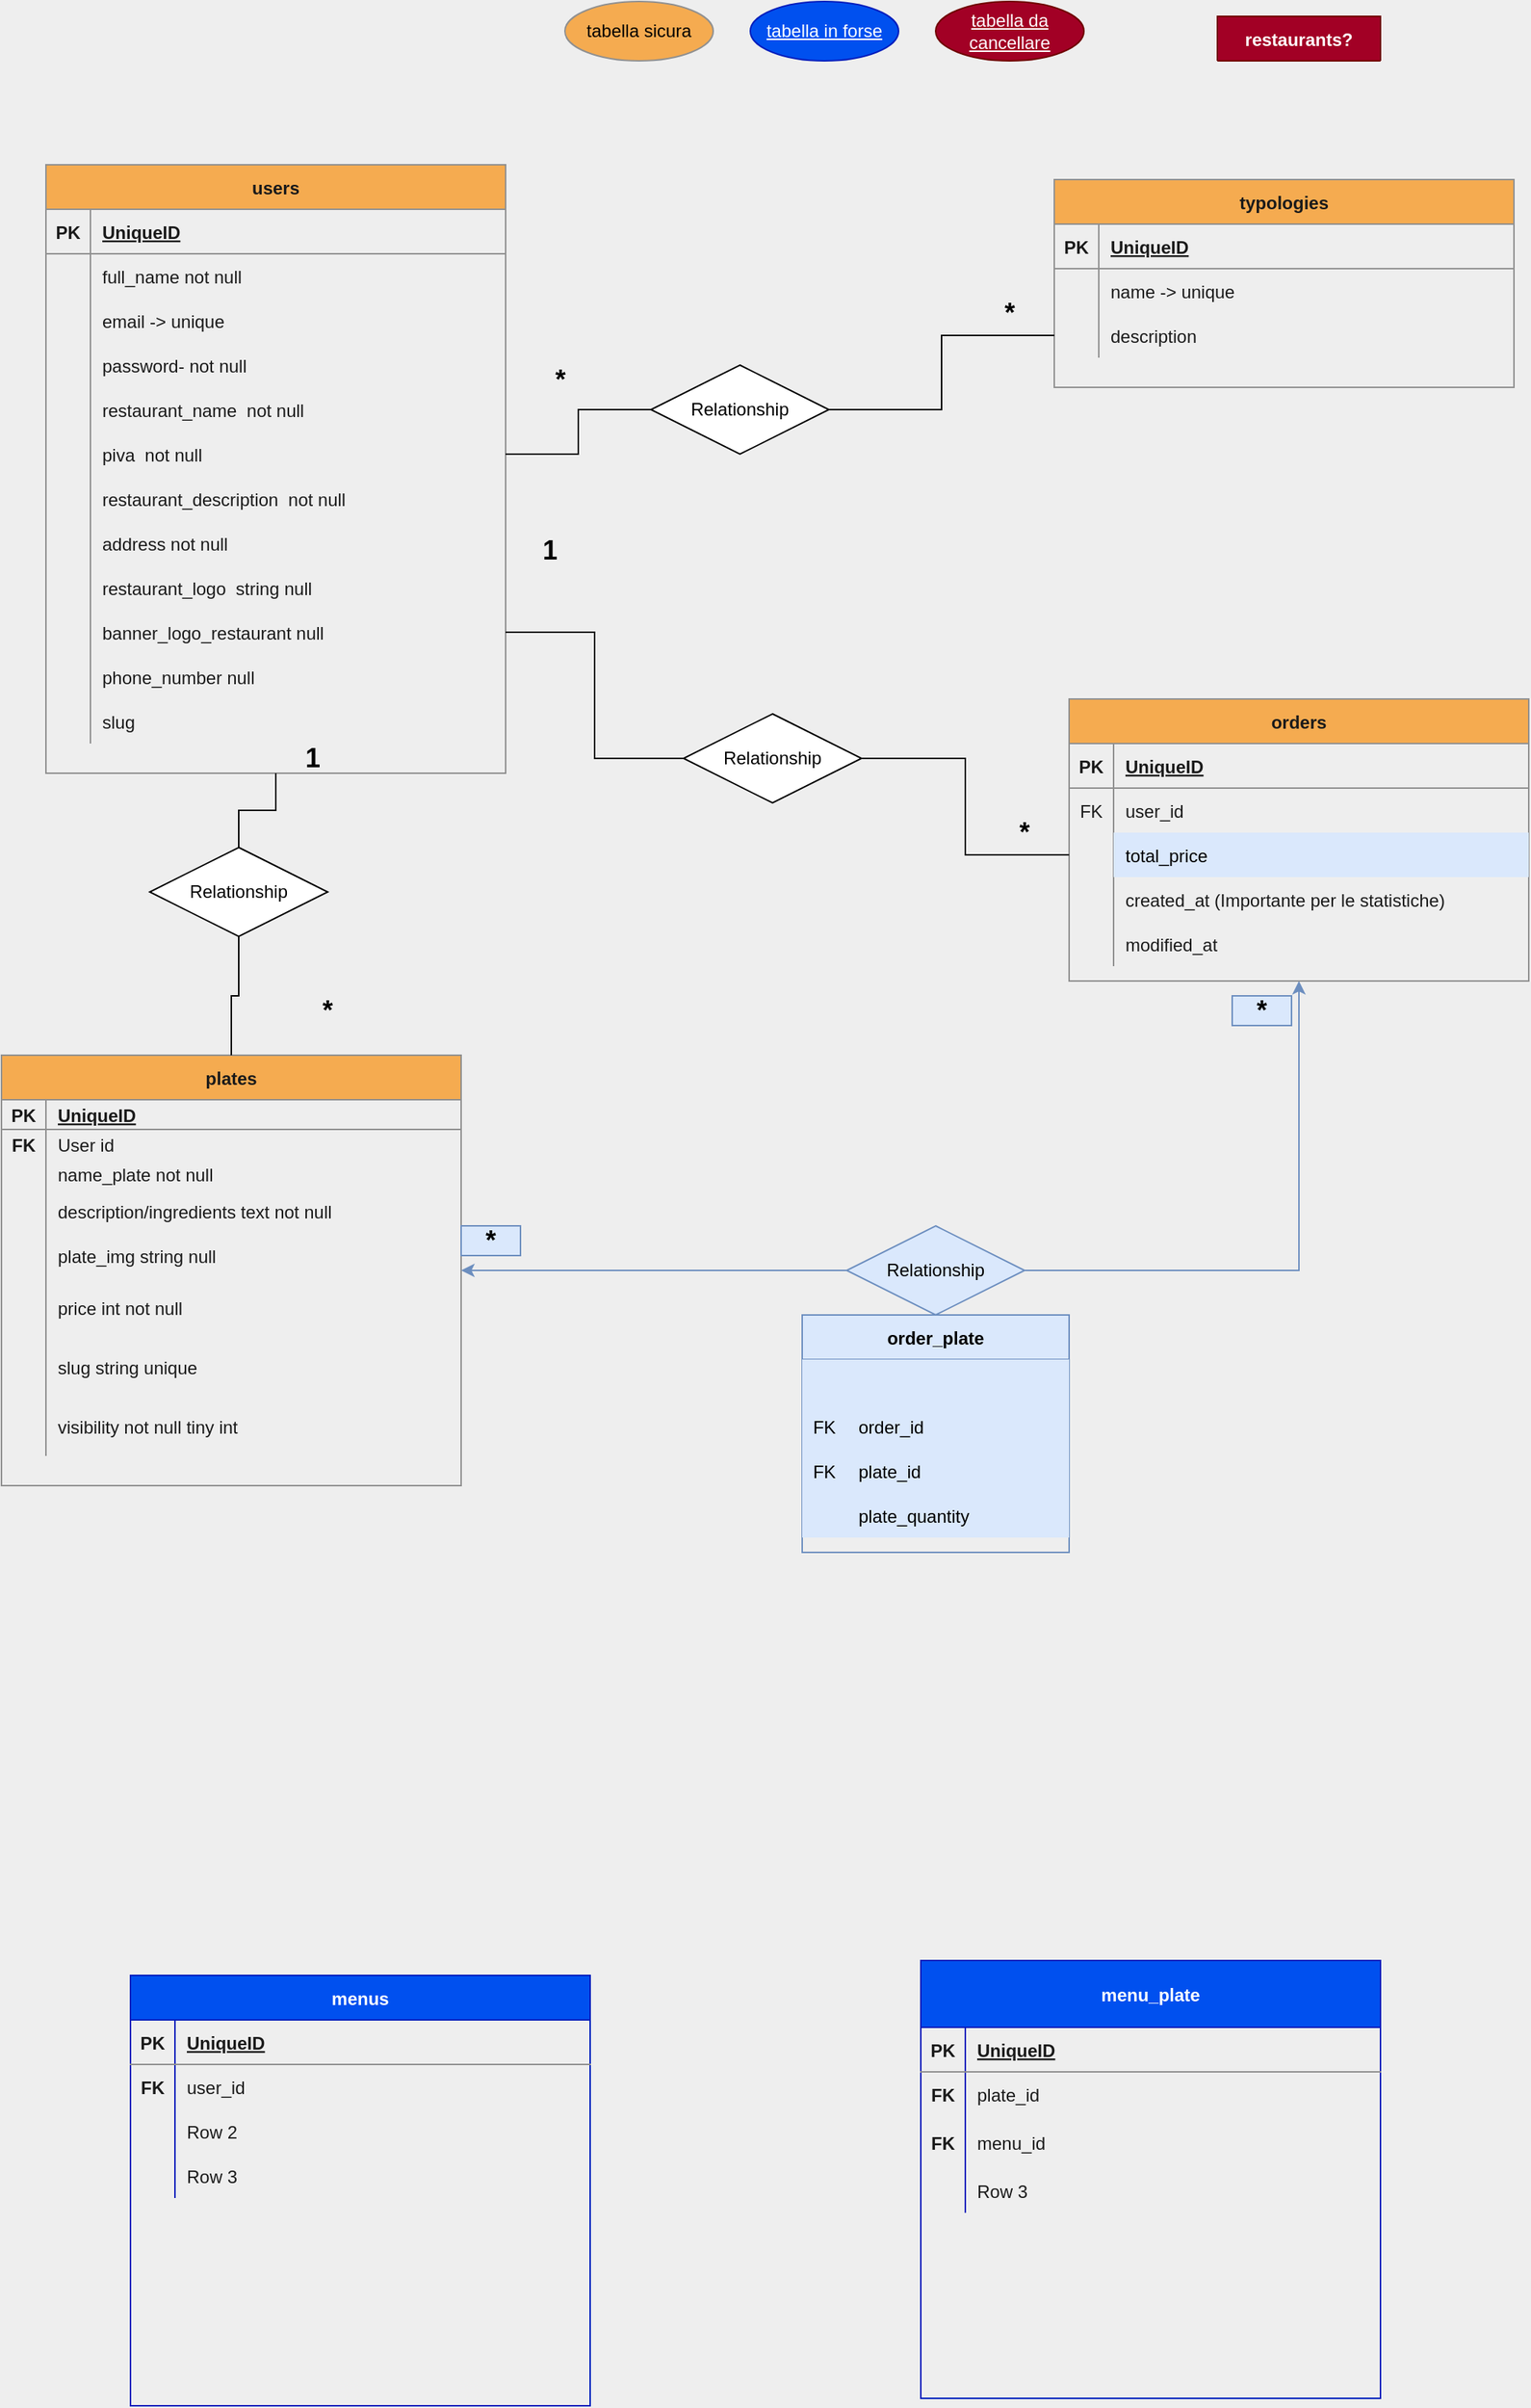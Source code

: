 <mxfile version="14.4.3" type="device"><diagram id="ezI7jlvs6_mZm06SrPmh" name="Page-1"><mxGraphModel dx="1641" dy="1847" grid="1" gridSize="10" guides="1" tooltips="1" connect="1" arrows="1" fold="1" page="1" pageScale="1" pageWidth="827" pageHeight="1169" background="#EEEEEE" math="0" shadow="0"><root><mxCell id="0"/><mxCell id="1" parent="0"/><mxCell id="2" value="users" style="shape=table;startSize=30;container=1;collapsible=1;childLayout=tableLayout;fixedRows=1;rowLines=0;fontStyle=1;align=center;resizeLast=1;fillColor=#F5AB50;strokeColor=#909090;fontColor=#1A1A1A;" parent="1" vertex="1"><mxGeometry x="-470" y="-360" width="310" height="410" as="geometry"/></mxCell><mxCell id="3" value="" style="shape=partialRectangle;collapsible=0;dropTarget=0;pointerEvents=0;fillColor=none;top=0;left=0;bottom=1;right=0;points=[[0,0.5],[1,0.5]];portConstraint=eastwest;strokeColor=#909090;fontColor=#1A1A1A;" parent="2" vertex="1"><mxGeometry y="30" width="310" height="30" as="geometry"/></mxCell><mxCell id="4" value="PK" style="shape=partialRectangle;connectable=0;fillColor=none;top=0;left=0;bottom=0;right=0;fontStyle=1;overflow=hidden;strokeColor=#909090;fontColor=#1A1A1A;" parent="3" vertex="1"><mxGeometry width="30" height="30" as="geometry"/></mxCell><mxCell id="5" value="UniqueID" style="shape=partialRectangle;connectable=0;fillColor=none;top=0;left=0;bottom=0;right=0;align=left;spacingLeft=6;fontStyle=5;overflow=hidden;strokeColor=#909090;fontColor=#1A1A1A;" parent="3" vertex="1"><mxGeometry x="30" width="280" height="30" as="geometry"/></mxCell><mxCell id="132" value="" style="shape=partialRectangle;collapsible=0;dropTarget=0;pointerEvents=0;fillColor=none;top=0;left=0;bottom=0;right=0;points=[[0,0.5],[1,0.5]];portConstraint=eastwest;strokeColor=#909090;fontColor=#1A1A1A;" parent="2" vertex="1"><mxGeometry y="60" width="310" height="30" as="geometry"/></mxCell><mxCell id="133" value="" style="shape=partialRectangle;connectable=0;fillColor=none;top=0;left=0;bottom=0;right=0;editable=1;overflow=hidden;strokeColor=#909090;fontColor=#1A1A1A;" parent="132" vertex="1"><mxGeometry width="30" height="30" as="geometry"/></mxCell><mxCell id="134" value="full_name not null" style="shape=partialRectangle;connectable=0;fillColor=none;top=0;left=0;bottom=0;right=0;align=left;spacingLeft=6;overflow=hidden;strokeColor=#909090;fontColor=#1A1A1A;" parent="132" vertex="1"><mxGeometry x="30" width="280" height="30" as="geometry"/></mxCell><mxCell id="129" value="" style="shape=partialRectangle;collapsible=0;dropTarget=0;pointerEvents=0;fillColor=none;top=0;left=0;bottom=0;right=0;points=[[0,0.5],[1,0.5]];portConstraint=eastwest;strokeColor=#909090;fontColor=#1A1A1A;" parent="2" vertex="1"><mxGeometry y="90" width="310" height="30" as="geometry"/></mxCell><mxCell id="130" value="" style="shape=partialRectangle;connectable=0;fillColor=none;top=0;left=0;bottom=0;right=0;editable=1;overflow=hidden;strokeColor=#909090;fontColor=#1A1A1A;" parent="129" vertex="1"><mxGeometry width="30" height="30" as="geometry"/></mxCell><mxCell id="131" value="email -&gt; unique" style="shape=partialRectangle;connectable=0;fillColor=none;top=0;left=0;bottom=0;right=0;align=left;spacingLeft=6;overflow=hidden;strokeColor=#909090;fontColor=#1A1A1A;" parent="129" vertex="1"><mxGeometry x="30" width="280" height="30" as="geometry"/></mxCell><mxCell id="6" value="" style="shape=partialRectangle;collapsible=0;dropTarget=0;pointerEvents=0;fillColor=none;top=0;left=0;bottom=0;right=0;points=[[0,0.5],[1,0.5]];portConstraint=eastwest;strokeColor=#909090;fontColor=#1A1A1A;" parent="2" vertex="1"><mxGeometry y="120" width="310" height="30" as="geometry"/></mxCell><mxCell id="7" value="" style="shape=partialRectangle;connectable=0;fillColor=none;top=0;left=0;bottom=0;right=0;editable=1;overflow=hidden;strokeColor=#909090;fontColor=#1A1A1A;" parent="6" vertex="1"><mxGeometry width="30" height="30" as="geometry"/></mxCell><mxCell id="8" value="password- not null" style="shape=partialRectangle;connectable=0;fillColor=none;top=0;left=0;bottom=0;right=0;align=left;spacingLeft=6;overflow=hidden;strokeColor=#909090;fontColor=#1A1A1A;" parent="6" vertex="1"><mxGeometry x="30" width="280" height="30" as="geometry"/></mxCell><mxCell id="197" value="" style="shape=partialRectangle;collapsible=0;dropTarget=0;pointerEvents=0;fillColor=none;top=0;left=0;bottom=0;right=0;points=[[0,0.5],[1,0.5]];portConstraint=eastwest;strokeColor=#909090;fontColor=#1A1A1A;" parent="2" vertex="1"><mxGeometry y="150" width="310" height="30" as="geometry"/></mxCell><mxCell id="198" value="" style="shape=partialRectangle;connectable=0;fillColor=none;top=0;left=0;bottom=0;right=0;editable=1;overflow=hidden;strokeColor=#909090;fontColor=#1A1A1A;" parent="197" vertex="1"><mxGeometry width="30" height="30" as="geometry"/></mxCell><mxCell id="199" value="restaurant_name  not null" style="shape=partialRectangle;connectable=0;fillColor=none;top=0;left=0;bottom=0;right=0;align=left;spacingLeft=6;overflow=hidden;strokeColor=#909090;fontColor=#1A1A1A;" parent="197" vertex="1"><mxGeometry x="30" width="280" height="30" as="geometry"/></mxCell><mxCell id="9" value="" style="shape=partialRectangle;collapsible=0;dropTarget=0;pointerEvents=0;fillColor=none;top=0;left=0;bottom=0;right=0;points=[[0,0.5],[1,0.5]];portConstraint=eastwest;strokeColor=#909090;fontColor=#1A1A1A;" parent="2" vertex="1"><mxGeometry y="180" width="310" height="30" as="geometry"/></mxCell><mxCell id="10" value="" style="shape=partialRectangle;connectable=0;fillColor=none;top=0;left=0;bottom=0;right=0;editable=1;overflow=hidden;strokeColor=#909090;fontColor=#1A1A1A;" parent="9" vertex="1"><mxGeometry width="30" height="30" as="geometry"/></mxCell><mxCell id="11" value="piva  not null" style="shape=partialRectangle;connectable=0;fillColor=none;top=0;left=0;bottom=0;right=0;align=left;spacingLeft=6;overflow=hidden;strokeColor=#909090;fontColor=#1A1A1A;" parent="9" vertex="1"><mxGeometry x="30" width="280" height="30" as="geometry"/></mxCell><mxCell id="171" value="" style="shape=partialRectangle;collapsible=0;dropTarget=0;pointerEvents=0;fillColor=none;top=0;left=0;bottom=0;right=0;points=[[0,0.5],[1,0.5]];portConstraint=eastwest;strokeColor=#909090;fontColor=#1A1A1A;" parent="2" vertex="1"><mxGeometry y="210" width="310" height="30" as="geometry"/></mxCell><mxCell id="172" value="" style="shape=partialRectangle;connectable=0;fillColor=none;top=0;left=0;bottom=0;right=0;editable=1;overflow=hidden;strokeColor=#909090;fontColor=#1A1A1A;" parent="171" vertex="1"><mxGeometry width="30" height="30" as="geometry"/></mxCell><mxCell id="173" value="restaurant_description  not null" style="shape=partialRectangle;connectable=0;fillColor=none;top=0;left=0;bottom=0;right=0;align=left;spacingLeft=6;overflow=hidden;strokeColor=#909090;fontColor=#1A1A1A;" parent="171" vertex="1"><mxGeometry x="30" width="280" height="30" as="geometry"/></mxCell><mxCell id="138" value="" style="shape=partialRectangle;collapsible=0;dropTarget=0;pointerEvents=0;fillColor=none;top=0;left=0;bottom=0;right=0;points=[[0,0.5],[1,0.5]];portConstraint=eastwest;strokeColor=#909090;fontColor=#1A1A1A;" parent="2" vertex="1"><mxGeometry y="240" width="310" height="30" as="geometry"/></mxCell><mxCell id="139" value="" style="shape=partialRectangle;connectable=0;fillColor=none;top=0;left=0;bottom=0;right=0;editable=1;overflow=hidden;strokeColor=#909090;fontColor=#1A1A1A;" parent="138" vertex="1"><mxGeometry width="30" height="30" as="geometry"/></mxCell><mxCell id="140" value="address not null" style="shape=partialRectangle;connectable=0;fillColor=none;top=0;left=0;bottom=0;right=0;align=left;spacingLeft=6;overflow=hidden;strokeColor=#909090;fontColor=#1A1A1A;" parent="138" vertex="1"><mxGeometry x="30" width="280" height="30" as="geometry"/></mxCell><mxCell id="165" value="" style="shape=partialRectangle;collapsible=0;dropTarget=0;pointerEvents=0;fillColor=none;top=0;left=0;bottom=0;right=0;points=[[0,0.5],[1,0.5]];portConstraint=eastwest;strokeColor=#909090;fontColor=#1A1A1A;" parent="2" vertex="1"><mxGeometry y="270" width="310" height="30" as="geometry"/></mxCell><mxCell id="166" value="" style="shape=partialRectangle;connectable=0;fillColor=none;top=0;left=0;bottom=0;right=0;editable=1;overflow=hidden;strokeColor=#909090;fontColor=#1A1A1A;" parent="165" vertex="1"><mxGeometry width="30" height="30" as="geometry"/></mxCell><mxCell id="167" value="restaurant_logo  string null" style="shape=partialRectangle;connectable=0;fillColor=none;top=0;left=0;bottom=0;right=0;align=left;spacingLeft=6;overflow=hidden;strokeColor=#909090;fontColor=#1A1A1A;" parent="165" vertex="1"><mxGeometry x="30" width="280" height="30" as="geometry"/></mxCell><mxCell id="168" value="" style="shape=partialRectangle;collapsible=0;dropTarget=0;pointerEvents=0;fillColor=none;top=0;left=0;bottom=0;right=0;points=[[0,0.5],[1,0.5]];portConstraint=eastwest;strokeColor=#909090;fontColor=#1A1A1A;" parent="2" vertex="1"><mxGeometry y="300" width="310" height="30" as="geometry"/></mxCell><mxCell id="169" value="" style="shape=partialRectangle;connectable=0;fillColor=none;top=0;left=0;bottom=0;right=0;editable=1;overflow=hidden;strokeColor=#909090;fontColor=#1A1A1A;" parent="168" vertex="1"><mxGeometry width="30" height="30" as="geometry"/></mxCell><mxCell id="170" value="banner_logo_restaurant null" style="shape=partialRectangle;connectable=0;fillColor=none;top=0;left=0;bottom=0;right=0;align=left;spacingLeft=6;overflow=hidden;strokeColor=#909090;fontColor=#1A1A1A;" parent="168" vertex="1"><mxGeometry x="30" width="280" height="30" as="geometry"/></mxCell><mxCell id="178" value="" style="shape=partialRectangle;collapsible=0;dropTarget=0;pointerEvents=0;fillColor=none;top=0;left=0;bottom=0;right=0;points=[[0,0.5],[1,0.5]];portConstraint=eastwest;strokeColor=#909090;fontColor=#1A1A1A;" parent="2" vertex="1"><mxGeometry y="330" width="310" height="30" as="geometry"/></mxCell><mxCell id="179" value="" style="shape=partialRectangle;connectable=0;fillColor=none;top=0;left=0;bottom=0;right=0;editable=1;overflow=hidden;strokeColor=#909090;fontColor=#1A1A1A;" parent="178" vertex="1"><mxGeometry width="30" height="30" as="geometry"/></mxCell><mxCell id="180" value="phone_number null" style="shape=partialRectangle;connectable=0;fillColor=none;top=0;left=0;bottom=0;right=0;align=left;spacingLeft=6;overflow=hidden;strokeColor=#909090;fontColor=#1A1A1A;" parent="178" vertex="1"><mxGeometry x="30" width="280" height="30" as="geometry"/></mxCell><mxCell id="12" value="" style="shape=partialRectangle;collapsible=0;dropTarget=0;pointerEvents=0;fillColor=none;top=0;left=0;bottom=0;right=0;points=[[0,0.5],[1,0.5]];portConstraint=eastwest;strokeColor=#909090;fontColor=#1A1A1A;" parent="2" vertex="1"><mxGeometry y="360" width="310" height="30" as="geometry"/></mxCell><mxCell id="13" value="" style="shape=partialRectangle;connectable=0;fillColor=none;top=0;left=0;bottom=0;right=0;editable=1;overflow=hidden;strokeColor=#909090;fontColor=#1A1A1A;" parent="12" vertex="1"><mxGeometry width="30" height="30" as="geometry"/></mxCell><mxCell id="14" value="slug" style="shape=partialRectangle;connectable=0;fillColor=none;top=0;left=0;bottom=0;right=0;align=left;spacingLeft=6;overflow=hidden;strokeColor=#909090;fontColor=#1A1A1A;" parent="12" vertex="1"><mxGeometry x="30" width="280" height="30" as="geometry"/></mxCell><mxCell id="28" value="restaurants?" style="shape=table;startSize=30;container=1;collapsible=1;childLayout=tableLayout;fixedRows=1;rowLines=0;fontStyle=1;align=center;resizeLast=1;fillColor=#a20025;strokeColor=#6F0000;fontColor=#ffffff;" parent="1" vertex="1" collapsed="1"><mxGeometry x="320" y="-460" width="110" height="30" as="geometry"><mxRectangle x="240" y="-290" width="320" height="310" as="alternateBounds"/></mxGeometry></mxCell><mxCell id="29" value="" style="shape=partialRectangle;collapsible=0;dropTarget=0;pointerEvents=0;fillColor=none;top=0;left=0;bottom=1;right=0;points=[[0,0.5],[1,0.5]];portConstraint=eastwest;strokeColor=#909090;fontColor=#1A1A1A;" parent="28" vertex="1"><mxGeometry y="30" width="320" height="30" as="geometry"/></mxCell><mxCell id="30" value="PK" style="shape=partialRectangle;connectable=0;fillColor=none;top=0;left=0;bottom=0;right=0;fontStyle=1;overflow=hidden;strokeColor=#909090;fontColor=#1A1A1A;" parent="29" vertex="1"><mxGeometry width="30" height="30" as="geometry"/></mxCell><mxCell id="31" value="UniqueID" style="shape=partialRectangle;connectable=0;fillColor=none;top=0;left=0;bottom=0;right=0;align=left;spacingLeft=6;fontStyle=5;overflow=hidden;strokeColor=#909090;fontColor=#1A1A1A;" parent="29" vertex="1"><mxGeometry x="30" width="290" height="30" as="geometry"/></mxCell><mxCell id="32" value="" style="shape=partialRectangle;collapsible=0;dropTarget=0;pointerEvents=0;fillColor=none;top=0;left=0;bottom=0;right=0;points=[[0,0.5],[1,0.5]];portConstraint=eastwest;strokeColor=#909090;fontColor=#1A1A1A;" parent="28" vertex="1"><mxGeometry y="60" width="320" height="30" as="geometry"/></mxCell><mxCell id="33" value="" style="shape=partialRectangle;connectable=0;fillColor=none;top=0;left=0;bottom=0;right=0;editable=1;overflow=hidden;strokeColor=#909090;fontColor=#1A1A1A;" parent="32" vertex="1"><mxGeometry width="30" height="30" as="geometry"/></mxCell><mxCell id="34" value="Row 1" style="shape=partialRectangle;connectable=0;fillColor=none;top=0;left=0;bottom=0;right=0;align=left;spacingLeft=6;overflow=hidden;strokeColor=#909090;fontColor=#1A1A1A;" parent="32" vertex="1"><mxGeometry x="30" width="290" height="30" as="geometry"/></mxCell><mxCell id="35" value="" style="shape=partialRectangle;collapsible=0;dropTarget=0;pointerEvents=0;fillColor=none;top=0;left=0;bottom=0;right=0;points=[[0,0.5],[1,0.5]];portConstraint=eastwest;strokeColor=#909090;fontColor=#1A1A1A;" parent="28" vertex="1"><mxGeometry y="90" width="320" height="30" as="geometry"/></mxCell><mxCell id="36" value="" style="shape=partialRectangle;connectable=0;fillColor=none;top=0;left=0;bottom=0;right=0;editable=1;overflow=hidden;strokeColor=#909090;fontColor=#1A1A1A;" parent="35" vertex="1"><mxGeometry width="30" height="30" as="geometry"/></mxCell><mxCell id="37" value="Row 2" style="shape=partialRectangle;connectable=0;fillColor=none;top=0;left=0;bottom=0;right=0;align=left;spacingLeft=6;overflow=hidden;strokeColor=#909090;fontColor=#1A1A1A;" parent="35" vertex="1"><mxGeometry x="30" width="290" height="30" as="geometry"/></mxCell><mxCell id="38" value="" style="shape=partialRectangle;collapsible=0;dropTarget=0;pointerEvents=0;fillColor=none;top=0;left=0;bottom=0;right=0;points=[[0,0.5],[1,0.5]];portConstraint=eastwest;strokeColor=#909090;fontColor=#1A1A1A;" parent="28" vertex="1"><mxGeometry y="120" width="320" height="30" as="geometry"/></mxCell><mxCell id="39" value="" style="shape=partialRectangle;connectable=0;fillColor=none;top=0;left=0;bottom=0;right=0;editable=1;overflow=hidden;strokeColor=#909090;fontColor=#1A1A1A;" parent="38" vertex="1"><mxGeometry width="30" height="30" as="geometry"/></mxCell><mxCell id="40" value="Row 3" style="shape=partialRectangle;connectable=0;fillColor=none;top=0;left=0;bottom=0;right=0;align=left;spacingLeft=6;overflow=hidden;strokeColor=#909090;fontColor=#1A1A1A;" parent="38" vertex="1"><mxGeometry x="30" width="290" height="30" as="geometry"/></mxCell><mxCell id="54" value="typologies" style="shape=table;startSize=30;container=1;collapsible=1;childLayout=tableLayout;fixedRows=1;rowLines=0;fontStyle=1;align=center;resizeLast=1;fillColor=#F5AB50;strokeColor=#909090;fontColor=#1A1A1A;" parent="1" vertex="1"><mxGeometry x="210" y="-350" width="310" height="140" as="geometry"/></mxCell><mxCell id="55" value="" style="shape=partialRectangle;collapsible=0;dropTarget=0;pointerEvents=0;fillColor=none;top=0;left=0;bottom=1;right=0;points=[[0,0.5],[1,0.5]];portConstraint=eastwest;strokeColor=#909090;fontColor=#1A1A1A;" parent="54" vertex="1"><mxGeometry y="30" width="310" height="30" as="geometry"/></mxCell><mxCell id="56" value="PK" style="shape=partialRectangle;connectable=0;fillColor=none;top=0;left=0;bottom=0;right=0;fontStyle=1;overflow=hidden;strokeColor=#909090;fontColor=#1A1A1A;" parent="55" vertex="1"><mxGeometry width="30" height="30" as="geometry"/></mxCell><mxCell id="57" value="UniqueID" style="shape=partialRectangle;connectable=0;fillColor=none;top=0;left=0;bottom=0;right=0;align=left;spacingLeft=6;fontStyle=5;overflow=hidden;strokeColor=#909090;fontColor=#1A1A1A;" parent="55" vertex="1"><mxGeometry x="30" width="280" height="30" as="geometry"/></mxCell><mxCell id="61" value="" style="shape=partialRectangle;collapsible=0;dropTarget=0;pointerEvents=0;fillColor=none;top=0;left=0;bottom=0;right=0;points=[[0,0.5],[1,0.5]];portConstraint=eastwest;strokeColor=#909090;fontColor=#1A1A1A;" parent="54" vertex="1"><mxGeometry y="60" width="310" height="30" as="geometry"/></mxCell><mxCell id="62" value="" style="shape=partialRectangle;connectable=0;fillColor=none;top=0;left=0;bottom=0;right=0;editable=1;overflow=hidden;strokeColor=#909090;fontColor=#1A1A1A;" parent="61" vertex="1"><mxGeometry width="30" height="30" as="geometry"/></mxCell><mxCell id="63" value="name -&gt; unique" style="shape=partialRectangle;connectable=0;fillColor=none;top=0;left=0;bottom=0;right=0;align=left;spacingLeft=6;overflow=hidden;strokeColor=#909090;fontColor=#1A1A1A;" parent="61" vertex="1"><mxGeometry x="30" width="280" height="30" as="geometry"/></mxCell><mxCell id="64" value="" style="shape=partialRectangle;collapsible=0;dropTarget=0;pointerEvents=0;fillColor=none;top=0;left=0;bottom=0;right=0;points=[[0,0.5],[1,0.5]];portConstraint=eastwest;strokeColor=#909090;fontColor=#1A1A1A;" parent="54" vertex="1"><mxGeometry y="90" width="310" height="30" as="geometry"/></mxCell><mxCell id="65" value="" style="shape=partialRectangle;connectable=0;fillColor=none;top=0;left=0;bottom=0;right=0;editable=1;overflow=hidden;strokeColor=#909090;fontColor=#1A1A1A;" parent="64" vertex="1"><mxGeometry width="30" height="30" as="geometry"/></mxCell><mxCell id="66" value="description" style="shape=partialRectangle;connectable=0;fillColor=none;top=0;left=0;bottom=0;right=0;align=left;spacingLeft=6;overflow=hidden;strokeColor=#909090;fontColor=#1A1A1A;" parent="64" vertex="1"><mxGeometry x="30" width="280" height="30" as="geometry"/></mxCell><mxCell id="68" value="menus" style="shape=table;startSize=30;container=1;collapsible=1;childLayout=tableLayout;fixedRows=1;rowLines=0;fontStyle=1;align=center;resizeLast=1;fillColor=#0050ef;strokeColor=#001DBC;fontColor=#ffffff;" parent="1" vertex="1"><mxGeometry x="-413" y="860" width="310" height="290" as="geometry"><mxRectangle x="10" y="140" width="70" height="30" as="alternateBounds"/></mxGeometry></mxCell><mxCell id="69" value="" style="shape=partialRectangle;collapsible=0;dropTarget=0;pointerEvents=0;fillColor=none;top=0;left=0;bottom=1;right=0;points=[[0,0.5],[1,0.5]];portConstraint=eastwest;strokeColor=#909090;fontColor=#1A1A1A;" parent="68" vertex="1"><mxGeometry y="30" width="310" height="30" as="geometry"/></mxCell><mxCell id="70" value="PK" style="shape=partialRectangle;connectable=0;fillColor=none;top=0;left=0;bottom=0;right=0;fontStyle=1;overflow=hidden;strokeColor=#909090;fontColor=#1A1A1A;" parent="69" vertex="1"><mxGeometry width="30" height="30" as="geometry"/></mxCell><mxCell id="71" value="UniqueID" style="shape=partialRectangle;connectable=0;fillColor=none;top=0;left=0;bottom=0;right=0;align=left;spacingLeft=6;fontStyle=5;overflow=hidden;strokeColor=#909090;fontColor=#1A1A1A;" parent="69" vertex="1"><mxGeometry x="30" width="280" height="30" as="geometry"/></mxCell><mxCell id="72" value="" style="shape=partialRectangle;collapsible=0;dropTarget=0;pointerEvents=0;fillColor=none;top=0;left=0;bottom=0;right=0;points=[[0,0.5],[1,0.5]];portConstraint=eastwest;strokeColor=#909090;fontColor=#1A1A1A;" parent="68" vertex="1"><mxGeometry y="60" width="310" height="30" as="geometry"/></mxCell><mxCell id="73" value="FK" style="shape=partialRectangle;connectable=0;fillColor=none;top=0;left=0;bottom=0;right=0;editable=1;overflow=hidden;strokeColor=#909090;fontColor=#1A1A1A;fontStyle=1" parent="72" vertex="1"><mxGeometry width="30" height="30" as="geometry"/></mxCell><mxCell id="74" value="user_id" style="shape=partialRectangle;connectable=0;fillColor=none;top=0;left=0;bottom=0;right=0;align=left;spacingLeft=6;overflow=hidden;strokeColor=#909090;fontColor=#1A1A1A;" parent="72" vertex="1"><mxGeometry x="30" width="280" height="30" as="geometry"/></mxCell><mxCell id="75" value="" style="shape=partialRectangle;collapsible=0;dropTarget=0;pointerEvents=0;fillColor=none;top=0;left=0;bottom=0;right=0;points=[[0,0.5],[1,0.5]];portConstraint=eastwest;strokeColor=#909090;fontColor=#1A1A1A;" parent="68" vertex="1"><mxGeometry y="90" width="310" height="30" as="geometry"/></mxCell><mxCell id="76" value="" style="shape=partialRectangle;connectable=0;fillColor=none;top=0;left=0;bottom=0;right=0;editable=1;overflow=hidden;strokeColor=#909090;fontColor=#1A1A1A;" parent="75" vertex="1"><mxGeometry width="30" height="30" as="geometry"/></mxCell><mxCell id="77" value="Row 2" style="shape=partialRectangle;connectable=0;fillColor=none;top=0;left=0;bottom=0;right=0;align=left;spacingLeft=6;overflow=hidden;strokeColor=#909090;fontColor=#1A1A1A;" parent="75" vertex="1"><mxGeometry x="30" width="280" height="30" as="geometry"/></mxCell><mxCell id="78" value="" style="shape=partialRectangle;collapsible=0;dropTarget=0;pointerEvents=0;fillColor=none;top=0;left=0;bottom=0;right=0;points=[[0,0.5],[1,0.5]];portConstraint=eastwest;strokeColor=#909090;fontColor=#1A1A1A;" parent="68" vertex="1"><mxGeometry y="120" width="310" height="30" as="geometry"/></mxCell><mxCell id="79" value="" style="shape=partialRectangle;connectable=0;fillColor=none;top=0;left=0;bottom=0;right=0;editable=1;overflow=hidden;strokeColor=#909090;fontColor=#1A1A1A;" parent="78" vertex="1"><mxGeometry width="30" height="30" as="geometry"/></mxCell><mxCell id="80" value="Row 3" style="shape=partialRectangle;connectable=0;fillColor=none;top=0;left=0;bottom=0;right=0;align=left;spacingLeft=6;overflow=hidden;strokeColor=#909090;fontColor=#1A1A1A;" parent="78" vertex="1"><mxGeometry x="30" width="280" height="30" as="geometry"/></mxCell><mxCell id="81" value="plates" style="shape=table;startSize=30;container=1;collapsible=1;childLayout=tableLayout;fixedRows=1;rowLines=0;fontStyle=1;align=center;resizeLast=1;fillColor=#F5AB50;strokeColor=#909090;fontColor=#1A1A1A;" parent="1" vertex="1"><mxGeometry x="-500" y="240" width="310" height="290" as="geometry"><mxRectangle x="630" y="140" width="70" height="30" as="alternateBounds"/></mxGeometry></mxCell><mxCell id="82" value="" style="shape=partialRectangle;collapsible=0;dropTarget=0;pointerEvents=0;fillColor=none;top=0;left=0;bottom=1;right=0;points=[[0,0.5],[1,0.5]];portConstraint=eastwest;strokeColor=#909090;fontColor=#1A1A1A;" parent="81" vertex="1"><mxGeometry y="30" width="310" height="20" as="geometry"/></mxCell><mxCell id="83" value="PK" style="shape=partialRectangle;connectable=0;fillColor=none;top=0;left=0;bottom=0;right=0;fontStyle=1;overflow=hidden;strokeColor=#909090;fontColor=#1A1A1A;" parent="82" vertex="1"><mxGeometry width="30" height="20" as="geometry"/></mxCell><mxCell id="84" value="UniqueID" style="shape=partialRectangle;connectable=0;fillColor=none;top=0;left=0;bottom=0;right=0;align=left;spacingLeft=6;fontStyle=5;overflow=hidden;strokeColor=#909090;fontColor=#1A1A1A;" parent="82" vertex="1"><mxGeometry x="30" width="280" height="20" as="geometry"/></mxCell><mxCell id="85" value="" style="shape=partialRectangle;collapsible=0;dropTarget=0;pointerEvents=0;fillColor=none;top=0;left=0;bottom=0;right=0;points=[[0,0.5],[1,0.5]];portConstraint=eastwest;strokeColor=#909090;fontColor=#1A1A1A;" parent="81" vertex="1"><mxGeometry y="50" width="310" height="20" as="geometry"/></mxCell><mxCell id="86" value="FK" style="shape=partialRectangle;connectable=0;fillColor=none;top=0;left=0;bottom=0;right=0;editable=1;overflow=hidden;strokeColor=#909090;fontColor=#1A1A1A;fontStyle=1" parent="85" vertex="1"><mxGeometry width="30" height="20" as="geometry"/></mxCell><mxCell id="87" value="User id" style="shape=partialRectangle;connectable=0;fillColor=none;top=0;left=0;bottom=0;right=0;align=left;spacingLeft=6;overflow=hidden;strokeColor=#909090;fontColor=#1A1A1A;" parent="85" vertex="1"><mxGeometry x="30" width="280" height="20" as="geometry"/></mxCell><mxCell id="157" value="" style="shape=partialRectangle;collapsible=0;dropTarget=0;pointerEvents=0;fillColor=none;top=0;left=0;bottom=0;right=0;points=[[0,0.5],[1,0.5]];portConstraint=eastwest;strokeColor=#909090;fontColor=#1A1A1A;" parent="81" vertex="1"><mxGeometry y="70" width="310" height="20" as="geometry"/></mxCell><mxCell id="158" value="" style="shape=partialRectangle;connectable=0;fillColor=none;top=0;left=0;bottom=0;right=0;editable=1;overflow=hidden;strokeColor=#909090;fontColor=#1A1A1A;" parent="157" vertex="1"><mxGeometry width="30" height="20" as="geometry"/></mxCell><mxCell id="159" value="name_plate not null" style="shape=partialRectangle;connectable=0;fillColor=none;top=0;left=0;bottom=0;right=0;align=left;spacingLeft=6;overflow=hidden;strokeColor=#909090;fontColor=#1A1A1A;" parent="157" vertex="1"><mxGeometry x="30" width="280" height="20" as="geometry"/></mxCell><mxCell id="88" value="" style="shape=partialRectangle;collapsible=0;dropTarget=0;pointerEvents=0;fillColor=none;top=0;left=0;bottom=0;right=0;points=[[0,0.5],[1,0.5]];portConstraint=eastwest;strokeColor=#909090;fontColor=#1A1A1A;" parent="81" vertex="1"><mxGeometry y="90" width="310" height="30" as="geometry"/></mxCell><mxCell id="89" value="" style="shape=partialRectangle;connectable=0;fillColor=none;top=0;left=0;bottom=0;right=0;editable=1;overflow=hidden;strokeColor=#909090;fontColor=#1A1A1A;" parent="88" vertex="1"><mxGeometry width="30" height="30" as="geometry"/></mxCell><mxCell id="90" value="description/ingredients text not null" style="shape=partialRectangle;connectable=0;fillColor=none;top=0;left=0;bottom=0;right=0;align=left;spacingLeft=6;overflow=hidden;strokeColor=#909090;fontColor=#1A1A1A;" parent="88" vertex="1"><mxGeometry x="30" width="280" height="30" as="geometry"/></mxCell><mxCell id="162" value="" style="shape=partialRectangle;collapsible=0;dropTarget=0;pointerEvents=0;fillColor=none;top=0;left=0;bottom=0;right=0;points=[[0,0.5],[1,0.5]];portConstraint=eastwest;strokeColor=#909090;fontColor=#1A1A1A;" parent="81" vertex="1"><mxGeometry y="120" width="310" height="30" as="geometry"/></mxCell><mxCell id="163" value="" style="shape=partialRectangle;connectable=0;fillColor=none;top=0;left=0;bottom=0;right=0;editable=1;overflow=hidden;strokeColor=#909090;fontColor=#1A1A1A;" parent="162" vertex="1"><mxGeometry width="30" height="30" as="geometry"/></mxCell><mxCell id="164" value="plate_img string null" style="shape=partialRectangle;connectable=0;fillColor=none;top=0;left=0;bottom=0;right=0;align=left;spacingLeft=6;overflow=hidden;strokeColor=#909090;fontColor=#1A1A1A;" parent="162" vertex="1"><mxGeometry x="30" width="280" height="30" as="geometry"/></mxCell><mxCell id="91" value="" style="shape=partialRectangle;collapsible=0;dropTarget=0;pointerEvents=0;fillColor=none;top=0;left=0;bottom=0;right=0;points=[[0,0.5],[1,0.5]];portConstraint=eastwest;strokeColor=#909090;fontColor=#1A1A1A;" parent="81" vertex="1"><mxGeometry y="150" width="310" height="40" as="geometry"/></mxCell><mxCell id="92" value="" style="shape=partialRectangle;connectable=0;fillColor=none;top=0;left=0;bottom=0;right=0;editable=1;overflow=hidden;strokeColor=#909090;fontColor=#1A1A1A;" parent="91" vertex="1"><mxGeometry width="30" height="40" as="geometry"/></mxCell><mxCell id="93" value="price int not null" style="shape=partialRectangle;connectable=0;fillColor=none;top=0;left=0;bottom=0;right=0;align=left;spacingLeft=6;overflow=hidden;strokeColor=#909090;fontColor=#1A1A1A;" parent="91" vertex="1"><mxGeometry x="30" width="280" height="40" as="geometry"/></mxCell><mxCell id="151" value="" style="shape=partialRectangle;collapsible=0;dropTarget=0;pointerEvents=0;fillColor=none;top=0;left=0;bottom=0;right=0;points=[[0,0.5],[1,0.5]];portConstraint=eastwest;strokeColor=#909090;fontColor=#1A1A1A;" parent="81" vertex="1"><mxGeometry y="190" width="310" height="40" as="geometry"/></mxCell><mxCell id="152" value="" style="shape=partialRectangle;connectable=0;fillColor=none;top=0;left=0;bottom=0;right=0;editable=1;overflow=hidden;strokeColor=#909090;fontColor=#1A1A1A;" parent="151" vertex="1"><mxGeometry width="30" height="40" as="geometry"/></mxCell><mxCell id="153" value="slug string unique" style="shape=partialRectangle;connectable=0;fillColor=none;top=0;left=0;bottom=0;right=0;align=left;spacingLeft=6;overflow=hidden;strokeColor=#909090;fontColor=#1A1A1A;" parent="151" vertex="1"><mxGeometry x="30" width="280" height="40" as="geometry"/></mxCell><mxCell id="154" value="" style="shape=partialRectangle;collapsible=0;dropTarget=0;pointerEvents=0;fillColor=none;top=0;left=0;bottom=0;right=0;points=[[0,0.5],[1,0.5]];portConstraint=eastwest;strokeColor=#909090;fontColor=#1A1A1A;" parent="81" vertex="1"><mxGeometry y="230" width="310" height="40" as="geometry"/></mxCell><mxCell id="155" value="" style="shape=partialRectangle;connectable=0;fillColor=none;top=0;left=0;bottom=0;right=0;editable=1;overflow=hidden;strokeColor=#909090;fontColor=#1A1A1A;" parent="154" vertex="1"><mxGeometry width="30" height="40" as="geometry"/></mxCell><mxCell id="156" value="visibility not null tiny int" style="shape=partialRectangle;connectable=0;fillColor=none;top=0;left=0;bottom=0;right=0;align=left;spacingLeft=6;overflow=hidden;strokeColor=#909090;fontColor=#1A1A1A;" parent="154" vertex="1"><mxGeometry x="30" width="280" height="40" as="geometry"/></mxCell><mxCell id="94" value="orders" style="shape=table;startSize=30;container=1;collapsible=1;childLayout=tableLayout;fixedRows=1;rowLines=0;fontStyle=1;align=center;resizeLast=1;fillColor=#F5AB50;strokeColor=#909090;fontColor=#1A1A1A;" parent="1" vertex="1"><mxGeometry x="220" width="310" height="190" as="geometry"><mxRectangle x="1010" y="-180" width="70" height="30" as="alternateBounds"/></mxGeometry></mxCell><mxCell id="95" value="" style="shape=partialRectangle;collapsible=0;dropTarget=0;pointerEvents=0;fillColor=none;top=0;left=0;bottom=1;right=0;points=[[0,0.5],[1,0.5]];portConstraint=eastwest;strokeColor=#909090;fontColor=#1A1A1A;" parent="94" vertex="1"><mxGeometry y="30" width="310" height="30" as="geometry"/></mxCell><mxCell id="96" value="PK" style="shape=partialRectangle;connectable=0;fillColor=none;top=0;left=0;bottom=0;right=0;fontStyle=1;overflow=hidden;strokeColor=#909090;fontColor=#1A1A1A;" parent="95" vertex="1"><mxGeometry width="30" height="30" as="geometry"/></mxCell><mxCell id="97" value="UniqueID" style="shape=partialRectangle;connectable=0;fillColor=none;top=0;left=0;bottom=0;right=0;align=left;spacingLeft=6;fontStyle=5;overflow=hidden;strokeColor=#909090;fontColor=#1A1A1A;" parent="95" vertex="1"><mxGeometry x="30" width="280" height="30" as="geometry"/></mxCell><mxCell id="98" value="" style="shape=partialRectangle;collapsible=0;dropTarget=0;pointerEvents=0;fillColor=none;top=0;left=0;bottom=0;right=0;points=[[0,0.5],[1,0.5]];portConstraint=eastwest;strokeColor=#909090;fontColor=#1A1A1A;" parent="94" vertex="1"><mxGeometry y="60" width="310" height="30" as="geometry"/></mxCell><mxCell id="99" value="FK" style="shape=partialRectangle;connectable=0;fillColor=none;top=0;left=0;bottom=0;right=0;editable=1;overflow=hidden;strokeColor=#909090;fontColor=#1A1A1A;" parent="98" vertex="1"><mxGeometry width="30" height="30" as="geometry"/></mxCell><mxCell id="100" value="user_id" style="shape=partialRectangle;connectable=0;fillColor=none;top=0;left=0;bottom=0;right=0;align=left;spacingLeft=6;overflow=hidden;strokeColor=#909090;fontColor=#1A1A1A;" parent="98" vertex="1"><mxGeometry x="30" width="280" height="30" as="geometry"/></mxCell><mxCell id="101" value="" style="shape=partialRectangle;collapsible=0;dropTarget=0;pointerEvents=0;fillColor=none;top=0;left=0;bottom=0;right=0;points=[[0,0.5],[1,0.5]];portConstraint=eastwest;strokeColor=#909090;fontColor=#1A1A1A;" parent="94" vertex="1"><mxGeometry y="90" width="310" height="30" as="geometry"/></mxCell><mxCell id="102" value="" style="shape=partialRectangle;connectable=0;fillColor=none;top=0;left=0;bottom=0;right=0;editable=1;overflow=hidden;strokeColor=#909090;fontColor=#1A1A1A;" parent="101" vertex="1"><mxGeometry width="30" height="30" as="geometry"/></mxCell><mxCell id="103" value="total_price" style="shape=partialRectangle;connectable=0;fillColor=#dae8fc;top=0;left=0;bottom=0;right=0;align=left;spacingLeft=6;overflow=hidden;strokeColor=#6c8ebf;" parent="101" vertex="1"><mxGeometry x="30" width="280" height="30" as="geometry"/></mxCell><mxCell id="104" value="" style="shape=partialRectangle;collapsible=0;dropTarget=0;pointerEvents=0;fillColor=none;top=0;left=0;bottom=0;right=0;points=[[0,0.5],[1,0.5]];portConstraint=eastwest;strokeColor=#909090;fontColor=#1A1A1A;" parent="94" vertex="1"><mxGeometry y="120" width="310" height="30" as="geometry"/></mxCell><mxCell id="105" value="" style="shape=partialRectangle;connectable=0;fillColor=none;top=0;left=0;bottom=0;right=0;editable=1;overflow=hidden;strokeColor=#909090;fontColor=#1A1A1A;" parent="104" vertex="1"><mxGeometry width="30" height="30" as="geometry"/></mxCell><mxCell id="106" value="created_at (Importante per le statistiche)" style="shape=partialRectangle;connectable=0;fillColor=none;top=0;left=0;bottom=0;right=0;align=left;spacingLeft=6;overflow=hidden;strokeColor=#909090;fontColor=#1A1A1A;" parent="104" vertex="1"><mxGeometry x="30" width="280" height="30" as="geometry"/></mxCell><mxCell id="175" value="" style="shape=partialRectangle;collapsible=0;dropTarget=0;pointerEvents=0;fillColor=none;top=0;left=0;bottom=0;right=0;points=[[0,0.5],[1,0.5]];portConstraint=eastwest;strokeColor=#909090;fontColor=#1A1A1A;" parent="94" vertex="1"><mxGeometry y="150" width="310" height="30" as="geometry"/></mxCell><mxCell id="176" value="" style="shape=partialRectangle;connectable=0;fillColor=none;top=0;left=0;bottom=0;right=0;editable=1;overflow=hidden;strokeColor=#909090;fontColor=#1A1A1A;" parent="175" vertex="1"><mxGeometry width="30" height="30" as="geometry"/></mxCell><mxCell id="177" value="modified_at" style="shape=partialRectangle;connectable=0;fillColor=none;top=0;left=0;bottom=0;right=0;align=left;spacingLeft=6;overflow=hidden;strokeColor=#909090;fontColor=#1A1A1A;" parent="175" vertex="1"><mxGeometry x="30" width="280" height="30" as="geometry"/></mxCell><mxCell id="111" value="menu_plate" style="shape=table;startSize=45;container=1;collapsible=1;childLayout=tableLayout;fixedRows=1;rowLines=0;fontStyle=1;align=center;resizeLast=1;fillColor=#0050ef;strokeColor=#001DBC;fontColor=#ffffff;" parent="1" vertex="1"><mxGeometry x="120" y="850" width="310" height="295" as="geometry"><mxRectangle x="250" y="-90" width="100" height="170" as="alternateBounds"/></mxGeometry></mxCell><mxCell id="112" value="" style="shape=partialRectangle;collapsible=0;dropTarget=0;pointerEvents=0;fillColor=none;top=0;left=0;bottom=1;right=0;points=[[0,0.5],[1,0.5]];portConstraint=eastwest;strokeColor=#909090;fontColor=#1A1A1A;" parent="111" vertex="1"><mxGeometry y="45" width="310" height="30" as="geometry"/></mxCell><mxCell id="113" value="PK" style="shape=partialRectangle;connectable=0;fillColor=none;top=0;left=0;bottom=0;right=0;fontStyle=1;overflow=hidden;strokeColor=#909090;fontColor=#1A1A1A;" parent="112" vertex="1"><mxGeometry width="30" height="30" as="geometry"/></mxCell><mxCell id="114" value="UniqueID" style="shape=partialRectangle;connectable=0;fillColor=none;top=0;left=0;bottom=0;right=0;align=left;spacingLeft=6;fontStyle=5;overflow=hidden;strokeColor=#909090;fontColor=#1A1A1A;" parent="112" vertex="1"><mxGeometry x="30" width="280" height="30" as="geometry"/></mxCell><mxCell id="115" value="" style="shape=partialRectangle;collapsible=0;dropTarget=0;pointerEvents=0;fillColor=none;top=0;left=0;bottom=0;right=0;points=[[0,0.5],[1,0.5]];portConstraint=eastwest;strokeColor=#909090;fontColor=#1A1A1A;" parent="111" vertex="1"><mxGeometry y="75" width="310" height="30" as="geometry"/></mxCell><mxCell id="116" value="FK" style="shape=partialRectangle;connectable=0;fillColor=none;top=0;left=0;bottom=0;right=0;editable=1;overflow=hidden;strokeColor=#909090;fontColor=#1A1A1A;fontStyle=1" parent="115" vertex="1"><mxGeometry width="30" height="30" as="geometry"/></mxCell><mxCell id="117" value="plate_id" style="shape=partialRectangle;connectable=0;fillColor=none;top=0;left=0;bottom=0;right=0;align=left;spacingLeft=6;overflow=hidden;strokeColor=#909090;fontColor=#1A1A1A;" parent="115" vertex="1"><mxGeometry x="30" width="280" height="30" as="geometry"/></mxCell><mxCell id="118" value="" style="shape=partialRectangle;collapsible=0;dropTarget=0;pointerEvents=0;fillColor=none;top=0;left=0;bottom=0;right=0;points=[[0,0.5],[1,0.5]];portConstraint=eastwest;strokeColor=#909090;fontColor=#1A1A1A;" parent="111" vertex="1"><mxGeometry y="105" width="310" height="35" as="geometry"/></mxCell><mxCell id="119" value="FK" style="shape=partialRectangle;connectable=0;fillColor=none;top=0;left=0;bottom=0;right=0;editable=1;overflow=hidden;strokeColor=#909090;fontColor=#1A1A1A;fontStyle=1" parent="118" vertex="1"><mxGeometry width="30" height="35" as="geometry"/></mxCell><mxCell id="120" value="menu_id" style="shape=partialRectangle;connectable=0;fillColor=none;top=0;left=0;bottom=0;right=0;align=left;spacingLeft=6;overflow=hidden;strokeColor=#909090;fontColor=#1A1A1A;" parent="118" vertex="1"><mxGeometry x="30" width="280" height="35" as="geometry"/></mxCell><mxCell id="121" value="" style="shape=partialRectangle;collapsible=0;dropTarget=0;pointerEvents=0;fillColor=none;top=0;left=0;bottom=0;right=0;points=[[0,0.5],[1,0.5]];portConstraint=eastwest;strokeColor=#909090;fontColor=#1A1A1A;" parent="111" vertex="1"><mxGeometry y="140" width="310" height="30" as="geometry"/></mxCell><mxCell id="122" value="" style="shape=partialRectangle;connectable=0;fillColor=none;top=0;left=0;bottom=0;right=0;editable=1;overflow=hidden;strokeColor=#909090;fontColor=#1A1A1A;" parent="121" vertex="1"><mxGeometry width="30" height="30" as="geometry"/></mxCell><mxCell id="123" value="Row 3" style="shape=partialRectangle;connectable=0;fillColor=none;top=0;left=0;bottom=0;right=0;align=left;spacingLeft=6;overflow=hidden;strokeColor=#909090;fontColor=#1A1A1A;" parent="121" vertex="1"><mxGeometry x="30" width="280" height="30" as="geometry"/></mxCell><mxCell id="145" value="tabella sicura" style="ellipse;whiteSpace=wrap;html=1;align=center;rounded=0;sketch=0;strokeColor=#909090;fillColor=#F5AB50;fontColor=#000000;" parent="1" vertex="1"><mxGeometry x="-120" y="-470" width="100" height="40" as="geometry"/></mxCell><mxCell id="146" value="tabella in forse" style="ellipse;whiteSpace=wrap;html=1;align=center;fontStyle=4;rounded=0;sketch=0;strokeColor=#001DBC;fillColor=#0050ef;fontColor=#ffffff;" parent="1" vertex="1"><mxGeometry x="5" y="-470" width="100" height="40" as="geometry"/></mxCell><mxCell id="147" value="tabella da cancellare" style="ellipse;whiteSpace=wrap;html=1;align=center;fontStyle=4;rounded=0;sketch=0;strokeColor=#6F0000;fillColor=#a20025;fontColor=#ffffff;" parent="1" vertex="1"><mxGeometry x="130" y="-470" width="100" height="40" as="geometry"/></mxCell><mxCell id="182" style="edgeStyle=orthogonalEdgeStyle;rounded=0;orthogonalLoop=1;jettySize=auto;html=1;exitX=0;exitY=0.5;exitDx=0;exitDy=0;entryX=1;entryY=0.5;entryDx=0;entryDy=0;strokeColor=#000000;endArrow=none;endFill=0;" parent="1" source="181" target="9" edge="1"><mxGeometry relative="1" as="geometry"/></mxCell><mxCell id="183" style="edgeStyle=orthogonalEdgeStyle;rounded=0;orthogonalLoop=1;jettySize=auto;html=1;exitX=1;exitY=0.5;exitDx=0;exitDy=0;endArrow=none;endFill=0;strokeColor=#000000;entryX=0;entryY=0.5;entryDx=0;entryDy=0;" parent="1" source="181" target="64" edge="1"><mxGeometry relative="1" as="geometry"><mxPoint x="160" y="-195" as="targetPoint"/></mxGeometry></mxCell><mxCell id="181" value="Relationship" style="shape=rhombus;perimeter=rhombusPerimeter;whiteSpace=wrap;html=1;align=center;" parent="1" vertex="1"><mxGeometry x="-62" y="-225" width="120" height="60" as="geometry"/></mxCell><mxCell id="184" value="&lt;font style=&quot;font-size: 18px&quot;&gt;&lt;b&gt;*&lt;/b&gt;&lt;/font&gt;" style="text;html=1;strokeColor=none;align=center;verticalAlign=middle;whiteSpace=wrap;rounded=0;fontColor=#000000;" parent="1" vertex="1"><mxGeometry x="160" y="-270" width="40" height="20" as="geometry"/></mxCell><mxCell id="185" value="&lt;font style=&quot;font-size: 18px&quot;&gt;&lt;b&gt;*&lt;/b&gt;&lt;/font&gt;" style="text;html=1;strokeColor=none;align=center;verticalAlign=middle;whiteSpace=wrap;rounded=0;fontColor=#000000;" parent="1" vertex="1"><mxGeometry x="-143" y="-225" width="40" height="20" as="geometry"/></mxCell><mxCell id="188" style="edgeStyle=orthogonalEdgeStyle;rounded=0;orthogonalLoop=1;jettySize=auto;html=1;exitX=0.5;exitY=0;exitDx=0;exitDy=0;entryX=0.5;entryY=1;entryDx=0;entryDy=0;endArrow=none;endFill=0;strokeColor=#000000;fontColor=#000000;" parent="1" source="187" target="2" edge="1"><mxGeometry relative="1" as="geometry"/></mxCell><mxCell id="189" style="edgeStyle=orthogonalEdgeStyle;rounded=0;orthogonalLoop=1;jettySize=auto;html=1;exitX=0.5;exitY=1;exitDx=0;exitDy=0;entryX=0.5;entryY=0;entryDx=0;entryDy=0;endArrow=none;endFill=0;strokeColor=#000000;fontColor=#000000;" parent="1" source="187" target="81" edge="1"><mxGeometry relative="1" as="geometry"/></mxCell><mxCell id="187" value="Relationship" style="shape=rhombus;perimeter=rhombusPerimeter;whiteSpace=wrap;html=1;align=center;" parent="1" vertex="1"><mxGeometry x="-400" y="100" width="120" height="60" as="geometry"/></mxCell><mxCell id="190" value="&lt;font style=&quot;font-size: 18px&quot;&gt;&lt;b&gt;*&lt;/b&gt;&lt;/font&gt;" style="text;html=1;strokeColor=none;align=center;verticalAlign=middle;whiteSpace=wrap;rounded=0;fontColor=#000000;" parent="1" vertex="1"><mxGeometry x="-300" y="200" width="40" height="20" as="geometry"/></mxCell><mxCell id="191" value="&lt;font style=&quot;font-size: 18px&quot;&gt;&lt;b&gt;1&lt;/b&gt;&lt;/font&gt;" style="text;html=1;strokeColor=none;align=center;verticalAlign=middle;whiteSpace=wrap;rounded=0;fontColor=#000000;" parent="1" vertex="1"><mxGeometry x="-310" y="30" width="40" height="20" as="geometry"/></mxCell><mxCell id="193" style="edgeStyle=orthogonalEdgeStyle;rounded=0;orthogonalLoop=1;jettySize=auto;html=1;exitX=1;exitY=0.5;exitDx=0;exitDy=0;entryX=0;entryY=0.5;entryDx=0;entryDy=0;endArrow=none;endFill=0;strokeColor=#000000;fontColor=#000000;" parent="1" source="192" target="101" edge="1"><mxGeometry relative="1" as="geometry"/></mxCell><mxCell id="194" style="edgeStyle=orthogonalEdgeStyle;rounded=0;orthogonalLoop=1;jettySize=auto;html=1;exitX=0;exitY=0.5;exitDx=0;exitDy=0;entryX=1;entryY=0.5;entryDx=0;entryDy=0;endArrow=none;endFill=0;strokeColor=#000000;fontColor=#000000;" parent="1" source="192" target="168" edge="1"><mxGeometry relative="1" as="geometry"/></mxCell><mxCell id="192" value="Relationship" style="shape=rhombus;perimeter=rhombusPerimeter;whiteSpace=wrap;html=1;align=center;" parent="1" vertex="1"><mxGeometry x="-40" y="10" width="120" height="60" as="geometry"/></mxCell><mxCell id="195" value="&lt;font style=&quot;font-size: 18px&quot;&gt;&lt;b&gt;*&lt;/b&gt;&lt;/font&gt;" style="text;html=1;strokeColor=none;align=center;verticalAlign=middle;whiteSpace=wrap;rounded=0;fontColor=#000000;" parent="1" vertex="1"><mxGeometry x="170" y="80" width="40" height="20" as="geometry"/></mxCell><mxCell id="196" value="&lt;font style=&quot;font-size: 18px&quot;&gt;&lt;b&gt;1&lt;/b&gt;&lt;/font&gt;" style="text;html=1;strokeColor=none;align=center;verticalAlign=middle;whiteSpace=wrap;rounded=0;fontColor=#000000;" parent="1" vertex="1"><mxGeometry x="-150" y="-110" width="40" height="20" as="geometry"/></mxCell><mxCell id="Kkp6KtuSXkHSs0w26KzW-199" value="order_plate" style="shape=table;startSize=30;container=1;collapsible=1;childLayout=tableLayout;fixedRows=1;rowLines=0;fontStyle=1;align=center;resizeLast=1;fillColor=#dae8fc;strokeColor=#6c8ebf;" vertex="1" parent="1"><mxGeometry x="40" y="415" width="180" height="160" as="geometry"/></mxCell><mxCell id="Kkp6KtuSXkHSs0w26KzW-200" value="" style="shape=partialRectangle;collapsible=0;dropTarget=0;pointerEvents=0;fillColor=#dae8fc;top=0;left=0;bottom=1;right=0;points=[[0,0.5],[1,0.5]];portConstraint=eastwest;strokeColor=#6c8ebf;" vertex="1" parent="Kkp6KtuSXkHSs0w26KzW-199"><mxGeometry y="30" width="180" height="30" as="geometry"/></mxCell><mxCell id="Kkp6KtuSXkHSs0w26KzW-201" value="" style="shape=partialRectangle;connectable=0;fillColor=#dae8fc;top=0;left=0;bottom=0;right=0;fontStyle=1;overflow=hidden;strokeColor=#6c8ebf;" vertex="1" parent="Kkp6KtuSXkHSs0w26KzW-200"><mxGeometry width="30" height="30" as="geometry"/></mxCell><mxCell id="Kkp6KtuSXkHSs0w26KzW-202" value="" style="shape=partialRectangle;connectable=0;fillColor=#dae8fc;top=0;left=0;bottom=0;right=0;align=left;spacingLeft=6;fontStyle=5;overflow=hidden;strokeColor=#6c8ebf;" vertex="1" parent="Kkp6KtuSXkHSs0w26KzW-200"><mxGeometry x="30" width="150" height="30" as="geometry"/></mxCell><mxCell id="Kkp6KtuSXkHSs0w26KzW-203" value="" style="shape=partialRectangle;collapsible=0;dropTarget=0;pointerEvents=0;fillColor=#dae8fc;top=0;left=0;bottom=0;right=0;points=[[0,0.5],[1,0.5]];portConstraint=eastwest;strokeColor=#6c8ebf;" vertex="1" parent="Kkp6KtuSXkHSs0w26KzW-199"><mxGeometry y="60" width="180" height="30" as="geometry"/></mxCell><mxCell id="Kkp6KtuSXkHSs0w26KzW-204" value="FK" style="shape=partialRectangle;connectable=0;fillColor=#dae8fc;top=0;left=0;bottom=0;right=0;editable=1;overflow=hidden;strokeColor=#6c8ebf;" vertex="1" parent="Kkp6KtuSXkHSs0w26KzW-203"><mxGeometry width="30" height="30" as="geometry"/></mxCell><mxCell id="Kkp6KtuSXkHSs0w26KzW-205" value="order_id" style="shape=partialRectangle;connectable=0;fillColor=#dae8fc;top=0;left=0;bottom=0;right=0;align=left;spacingLeft=6;overflow=hidden;strokeColor=#6c8ebf;" vertex="1" parent="Kkp6KtuSXkHSs0w26KzW-203"><mxGeometry x="30" width="150" height="30" as="geometry"/></mxCell><mxCell id="Kkp6KtuSXkHSs0w26KzW-206" value="" style="shape=partialRectangle;collapsible=0;dropTarget=0;pointerEvents=0;fillColor=#dae8fc;top=0;left=0;bottom=0;right=0;points=[[0,0.5],[1,0.5]];portConstraint=eastwest;strokeColor=#6c8ebf;" vertex="1" parent="Kkp6KtuSXkHSs0w26KzW-199"><mxGeometry y="90" width="180" height="30" as="geometry"/></mxCell><mxCell id="Kkp6KtuSXkHSs0w26KzW-207" value="FK" style="shape=partialRectangle;connectable=0;fillColor=#dae8fc;top=0;left=0;bottom=0;right=0;editable=1;overflow=hidden;strokeColor=#6c8ebf;" vertex="1" parent="Kkp6KtuSXkHSs0w26KzW-206"><mxGeometry width="30" height="30" as="geometry"/></mxCell><mxCell id="Kkp6KtuSXkHSs0w26KzW-208" value="plate_id" style="shape=partialRectangle;connectable=0;fillColor=#dae8fc;top=0;left=0;bottom=0;right=0;align=left;spacingLeft=6;overflow=hidden;strokeColor=#6c8ebf;" vertex="1" parent="Kkp6KtuSXkHSs0w26KzW-206"><mxGeometry x="30" width="150" height="30" as="geometry"/></mxCell><mxCell id="Kkp6KtuSXkHSs0w26KzW-209" value="" style="shape=partialRectangle;collapsible=0;dropTarget=0;pointerEvents=0;fillColor=#dae8fc;top=0;left=0;bottom=0;right=0;points=[[0,0.5],[1,0.5]];portConstraint=eastwest;strokeColor=#6c8ebf;" vertex="1" parent="Kkp6KtuSXkHSs0w26KzW-199"><mxGeometry y="120" width="180" height="30" as="geometry"/></mxCell><mxCell id="Kkp6KtuSXkHSs0w26KzW-210" value="" style="shape=partialRectangle;connectable=0;fillColor=#dae8fc;top=0;left=0;bottom=0;right=0;editable=1;overflow=hidden;strokeColor=#6c8ebf;" vertex="1" parent="Kkp6KtuSXkHSs0w26KzW-209"><mxGeometry width="30" height="30" as="geometry"/></mxCell><mxCell id="Kkp6KtuSXkHSs0w26KzW-211" value="plate_quantity" style="shape=partialRectangle;connectable=0;fillColor=#dae8fc;top=0;left=0;bottom=0;right=0;align=left;spacingLeft=6;overflow=hidden;strokeColor=#6c8ebf;" vertex="1" parent="Kkp6KtuSXkHSs0w26KzW-209"><mxGeometry x="30" width="150" height="30" as="geometry"/></mxCell><mxCell id="Kkp6KtuSXkHSs0w26KzW-220" value="&lt;font style=&quot;font-size: 18px&quot;&gt;&lt;b&gt;*&lt;/b&gt;&lt;/font&gt;" style="text;html=1;strokeColor=#6c8ebf;align=center;verticalAlign=middle;whiteSpace=wrap;rounded=0;fillColor=#dae8fc;" vertex="1" parent="1"><mxGeometry x="-190" y="355" width="40" height="20" as="geometry"/></mxCell><mxCell id="Kkp6KtuSXkHSs0w26KzW-222" style="edgeStyle=orthogonalEdgeStyle;rounded=0;orthogonalLoop=1;jettySize=auto;html=1;exitX=0;exitY=0.5;exitDx=0;exitDy=0;fillColor=#dae8fc;strokeColor=#6c8ebf;" edge="1" parent="1" source="Kkp6KtuSXkHSs0w26KzW-221" target="81"><mxGeometry relative="1" as="geometry"/></mxCell><mxCell id="Kkp6KtuSXkHSs0w26KzW-223" style="edgeStyle=orthogonalEdgeStyle;rounded=0;orthogonalLoop=1;jettySize=auto;html=1;exitX=1;exitY=0.5;exitDx=0;exitDy=0;fillColor=#dae8fc;strokeColor=#6c8ebf;" edge="1" parent="1" source="Kkp6KtuSXkHSs0w26KzW-221" target="94"><mxGeometry relative="1" as="geometry"/></mxCell><mxCell id="Kkp6KtuSXkHSs0w26KzW-221" value="Relationship" style="shape=rhombus;perimeter=rhombusPerimeter;whiteSpace=wrap;html=1;align=center;fillColor=#dae8fc;strokeColor=#6c8ebf;" vertex="1" parent="1"><mxGeometry x="70" y="355" width="120" height="60" as="geometry"/></mxCell><mxCell id="Kkp6KtuSXkHSs0w26KzW-224" value="&lt;font style=&quot;font-size: 18px&quot;&gt;&lt;b&gt;*&lt;/b&gt;&lt;/font&gt;" style="text;html=1;strokeColor=#6c8ebf;align=center;verticalAlign=middle;whiteSpace=wrap;rounded=0;fillColor=#dae8fc;" vertex="1" parent="1"><mxGeometry x="330" y="200" width="40" height="20" as="geometry"/></mxCell></root></mxGraphModel></diagram></mxfile>